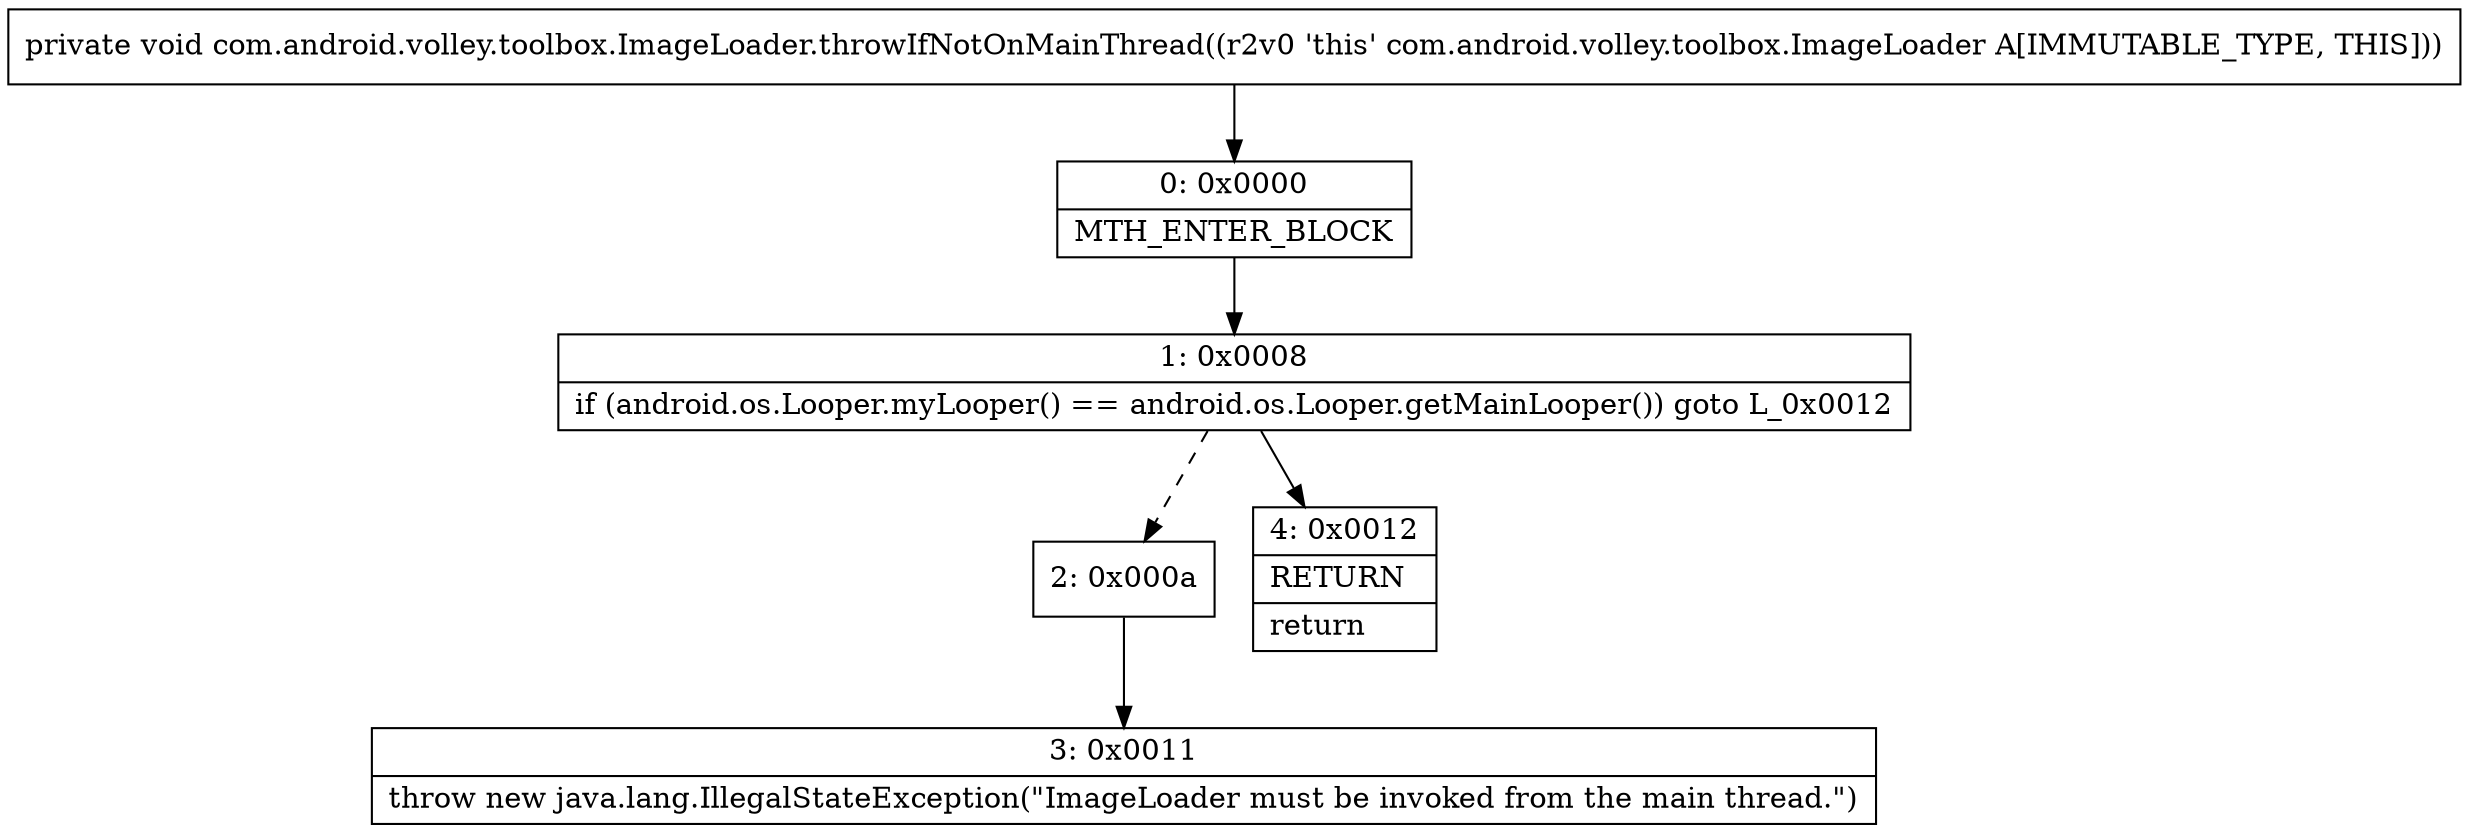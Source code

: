 digraph "CFG forcom.android.volley.toolbox.ImageLoader.throwIfNotOnMainThread()V" {
Node_0 [shape=record,label="{0\:\ 0x0000|MTH_ENTER_BLOCK\l}"];
Node_1 [shape=record,label="{1\:\ 0x0008|if (android.os.Looper.myLooper() == android.os.Looper.getMainLooper()) goto L_0x0012\l}"];
Node_2 [shape=record,label="{2\:\ 0x000a}"];
Node_3 [shape=record,label="{3\:\ 0x0011|throw new java.lang.IllegalStateException(\"ImageLoader must be invoked from the main thread.\")\l}"];
Node_4 [shape=record,label="{4\:\ 0x0012|RETURN\l|return\l}"];
MethodNode[shape=record,label="{private void com.android.volley.toolbox.ImageLoader.throwIfNotOnMainThread((r2v0 'this' com.android.volley.toolbox.ImageLoader A[IMMUTABLE_TYPE, THIS])) }"];
MethodNode -> Node_0;
Node_0 -> Node_1;
Node_1 -> Node_2[style=dashed];
Node_1 -> Node_4;
Node_2 -> Node_3;
}

